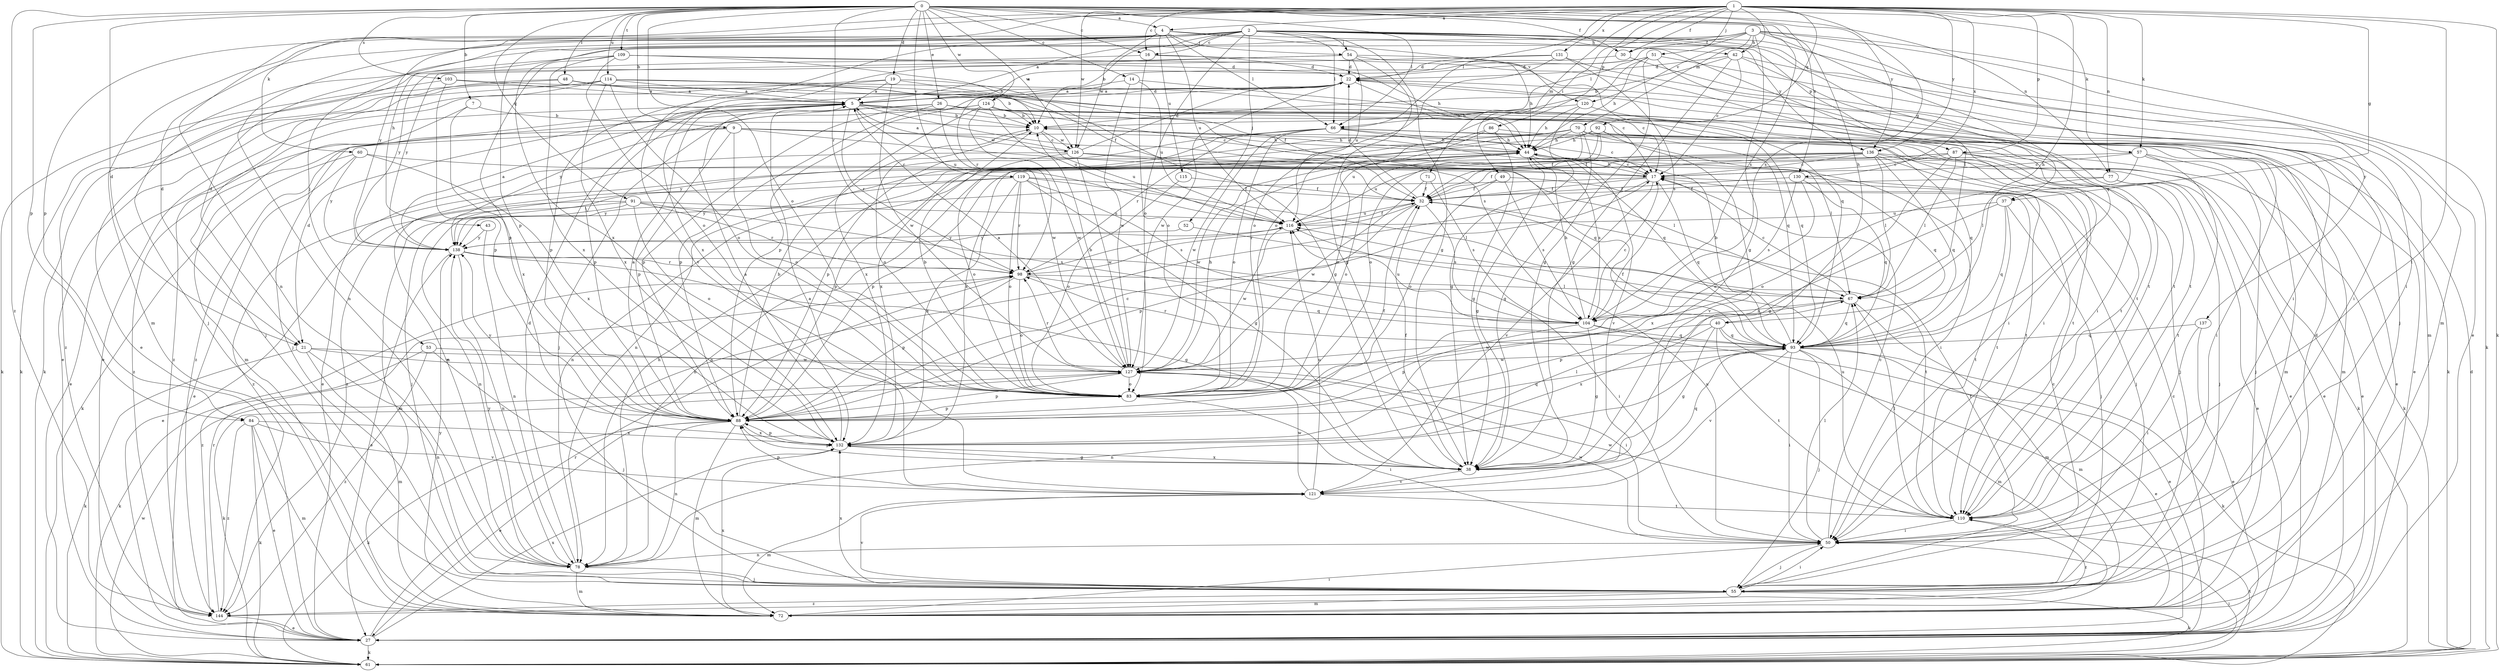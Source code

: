 strict digraph  {
0;
1;
2;
3;
4;
5;
7;
9;
10;
14;
16;
17;
19;
21;
22;
26;
27;
30;
32;
37;
38;
40;
42;
43;
44;
48;
49;
50;
51;
52;
53;
54;
55;
57;
60;
61;
66;
67;
70;
71;
72;
77;
78;
83;
84;
86;
87;
88;
91;
92;
93;
98;
103;
104;
109;
110;
114;
115;
116;
119;
120;
121;
124;
126;
127;
130;
131;
132;
136;
137;
138;
144;
0 -> 4  [label=a];
0 -> 7  [label=b];
0 -> 9  [label=b];
0 -> 14  [label=c];
0 -> 16  [label=c];
0 -> 19  [label=d];
0 -> 21  [label=d];
0 -> 26  [label=e];
0 -> 30  [label=f];
0 -> 40  [label=h];
0 -> 48  [label=i];
0 -> 57  [label=k];
0 -> 66  [label=l];
0 -> 77  [label=n];
0 -> 83  [label=o];
0 -> 84  [label=p];
0 -> 91  [label=q];
0 -> 98  [label=r];
0 -> 103  [label=s];
0 -> 104  [label=s];
0 -> 109  [label=t];
0 -> 114  [label=u];
0 -> 119  [label=v];
0 -> 124  [label=w];
0 -> 126  [label=w];
0 -> 130  [label=x];
0 -> 136  [label=y];
0 -> 144  [label=z];
1 -> 4  [label=a];
1 -> 16  [label=c];
1 -> 30  [label=f];
1 -> 37  [label=g];
1 -> 40  [label=h];
1 -> 49  [label=i];
1 -> 51  [label=j];
1 -> 57  [label=k];
1 -> 60  [label=k];
1 -> 61  [label=k];
1 -> 66  [label=l];
1 -> 70  [label=m];
1 -> 71  [label=m];
1 -> 77  [label=n];
1 -> 78  [label=n];
1 -> 84  [label=p];
1 -> 86  [label=p];
1 -> 87  [label=p];
1 -> 92  [label=q];
1 -> 104  [label=s];
1 -> 110  [label=t];
1 -> 126  [label=w];
1 -> 130  [label=x];
1 -> 131  [label=x];
1 -> 136  [label=y];
2 -> 5  [label=a];
2 -> 10  [label=b];
2 -> 16  [label=c];
2 -> 21  [label=d];
2 -> 37  [label=g];
2 -> 38  [label=g];
2 -> 42  [label=h];
2 -> 52  [label=j];
2 -> 53  [label=j];
2 -> 54  [label=j];
2 -> 66  [label=l];
2 -> 72  [label=m];
2 -> 78  [label=n];
2 -> 83  [label=o];
2 -> 87  [label=p];
2 -> 88  [label=p];
2 -> 132  [label=x];
2 -> 136  [label=y];
2 -> 137  [label=y];
3 -> 21  [label=d];
3 -> 27  [label=e];
3 -> 30  [label=f];
3 -> 38  [label=g];
3 -> 42  [label=h];
3 -> 43  [label=h];
3 -> 50  [label=i];
3 -> 61  [label=k];
3 -> 66  [label=l];
3 -> 93  [label=q];
3 -> 120  [label=v];
4 -> 54  [label=j];
4 -> 66  [label=l];
4 -> 67  [label=l];
4 -> 72  [label=m];
4 -> 115  [label=u];
4 -> 116  [label=u];
4 -> 120  [label=v];
4 -> 121  [label=v];
4 -> 126  [label=w];
4 -> 138  [label=y];
5 -> 10  [label=b];
5 -> 17  [label=c];
5 -> 21  [label=d];
5 -> 22  [label=d];
5 -> 50  [label=i];
5 -> 55  [label=j];
5 -> 88  [label=p];
5 -> 93  [label=q];
5 -> 98  [label=r];
5 -> 116  [label=u];
5 -> 144  [label=z];
7 -> 10  [label=b];
7 -> 72  [label=m];
7 -> 132  [label=x];
9 -> 27  [label=e];
9 -> 44  [label=h];
9 -> 83  [label=o];
9 -> 88  [label=p];
9 -> 93  [label=q];
9 -> 126  [label=w];
9 -> 144  [label=z];
10 -> 44  [label=h];
10 -> 83  [label=o];
10 -> 93  [label=q];
10 -> 116  [label=u];
10 -> 126  [label=w];
14 -> 5  [label=a];
14 -> 17  [label=c];
14 -> 116  [label=u];
14 -> 127  [label=w];
16 -> 22  [label=d];
16 -> 27  [label=e];
16 -> 83  [label=o];
16 -> 110  [label=t];
17 -> 32  [label=f];
17 -> 44  [label=h];
17 -> 78  [label=n];
17 -> 93  [label=q];
17 -> 121  [label=v];
17 -> 138  [label=y];
19 -> 5  [label=a];
19 -> 27  [label=e];
19 -> 32  [label=f];
19 -> 38  [label=g];
19 -> 88  [label=p];
19 -> 127  [label=w];
21 -> 50  [label=i];
21 -> 61  [label=k];
21 -> 72  [label=m];
21 -> 78  [label=n];
21 -> 127  [label=w];
22 -> 5  [label=a];
22 -> 44  [label=h];
22 -> 61  [label=k];
22 -> 88  [label=p];
22 -> 127  [label=w];
26 -> 10  [label=b];
26 -> 55  [label=j];
26 -> 88  [label=p];
26 -> 93  [label=q];
26 -> 110  [label=t];
26 -> 127  [label=w];
26 -> 144  [label=z];
27 -> 61  [label=k];
27 -> 98  [label=r];
27 -> 132  [label=x];
30 -> 5  [label=a];
30 -> 55  [label=j];
32 -> 22  [label=d];
32 -> 88  [label=p];
32 -> 98  [label=r];
32 -> 104  [label=s];
32 -> 116  [label=u];
37 -> 55  [label=j];
37 -> 93  [label=q];
37 -> 110  [label=t];
37 -> 116  [label=u];
37 -> 132  [label=x];
38 -> 32  [label=f];
38 -> 88  [label=p];
38 -> 93  [label=q];
38 -> 121  [label=v];
38 -> 132  [label=x];
40 -> 38  [label=g];
40 -> 72  [label=m];
40 -> 93  [label=q];
40 -> 110  [label=t];
40 -> 127  [label=w];
40 -> 132  [label=x];
42 -> 10  [label=b];
42 -> 17  [label=c];
42 -> 22  [label=d];
42 -> 38  [label=g];
42 -> 72  [label=m];
42 -> 110  [label=t];
43 -> 78  [label=n];
43 -> 138  [label=y];
44 -> 17  [label=c];
44 -> 38  [label=g];
44 -> 83  [label=o];
44 -> 88  [label=p];
44 -> 93  [label=q];
44 -> 104  [label=s];
44 -> 121  [label=v];
44 -> 127  [label=w];
48 -> 5  [label=a];
48 -> 10  [label=b];
48 -> 61  [label=k];
48 -> 104  [label=s];
48 -> 144  [label=z];
49 -> 32  [label=f];
49 -> 83  [label=o];
49 -> 104  [label=s];
49 -> 110  [label=t];
50 -> 17  [label=c];
50 -> 55  [label=j];
50 -> 67  [label=l];
50 -> 78  [label=n];
50 -> 116  [label=u];
50 -> 127  [label=w];
51 -> 22  [label=d];
51 -> 38  [label=g];
51 -> 44  [label=h];
51 -> 50  [label=i];
51 -> 83  [label=o];
51 -> 98  [label=r];
51 -> 110  [label=t];
52 -> 110  [label=t];
52 -> 138  [label=y];
53 -> 55  [label=j];
53 -> 61  [label=k];
53 -> 127  [label=w];
53 -> 144  [label=z];
54 -> 22  [label=d];
54 -> 38  [label=g];
54 -> 44  [label=h];
54 -> 93  [label=q];
54 -> 116  [label=u];
54 -> 132  [label=x];
54 -> 138  [label=y];
55 -> 17  [label=c];
55 -> 22  [label=d];
55 -> 32  [label=f];
55 -> 50  [label=i];
55 -> 61  [label=k];
55 -> 72  [label=m];
55 -> 121  [label=v];
55 -> 132  [label=x];
55 -> 144  [label=z];
57 -> 17  [label=c];
57 -> 27  [label=e];
57 -> 55  [label=j];
57 -> 67  [label=l];
57 -> 110  [label=t];
57 -> 144  [label=z];
60 -> 17  [label=c];
60 -> 27  [label=e];
60 -> 61  [label=k];
60 -> 132  [label=x];
60 -> 138  [label=y];
61 -> 22  [label=d];
61 -> 50  [label=i];
61 -> 110  [label=t];
61 -> 127  [label=w];
66 -> 17  [label=c];
66 -> 27  [label=e];
66 -> 44  [label=h];
66 -> 72  [label=m];
66 -> 83  [label=o];
66 -> 88  [label=p];
66 -> 98  [label=r];
66 -> 110  [label=t];
66 -> 127  [label=w];
67 -> 17  [label=c];
67 -> 72  [label=m];
67 -> 88  [label=p];
67 -> 93  [label=q];
67 -> 104  [label=s];
70 -> 32  [label=f];
70 -> 38  [label=g];
70 -> 44  [label=h];
70 -> 50  [label=i];
70 -> 67  [label=l];
70 -> 78  [label=n];
70 -> 93  [label=q];
70 -> 132  [label=x];
70 -> 138  [label=y];
71 -> 32  [label=f];
71 -> 104  [label=s];
71 -> 127  [label=w];
72 -> 17  [label=c];
72 -> 50  [label=i];
72 -> 132  [label=x];
72 -> 138  [label=y];
77 -> 27  [label=e];
77 -> 32  [label=f];
77 -> 55  [label=j];
77 -> 83  [label=o];
78 -> 22  [label=d];
78 -> 44  [label=h];
78 -> 55  [label=j];
78 -> 72  [label=m];
78 -> 138  [label=y];
83 -> 10  [label=b];
83 -> 50  [label=i];
83 -> 88  [label=p];
84 -> 27  [label=e];
84 -> 61  [label=k];
84 -> 72  [label=m];
84 -> 121  [label=v];
84 -> 132  [label=x];
84 -> 144  [label=z];
86 -> 27  [label=e];
86 -> 38  [label=g];
86 -> 44  [label=h];
86 -> 83  [label=o];
86 -> 116  [label=u];
87 -> 17  [label=c];
87 -> 27  [label=e];
87 -> 38  [label=g];
87 -> 55  [label=j];
87 -> 61  [label=k];
87 -> 67  [label=l];
87 -> 78  [label=n];
87 -> 88  [label=p];
88 -> 5  [label=a];
88 -> 10  [label=b];
88 -> 17  [label=c];
88 -> 27  [label=e];
88 -> 32  [label=f];
88 -> 61  [label=k];
88 -> 72  [label=m];
88 -> 78  [label=n];
88 -> 93  [label=q];
88 -> 132  [label=x];
88 -> 138  [label=y];
91 -> 27  [label=e];
91 -> 72  [label=m];
91 -> 78  [label=n];
91 -> 83  [label=o];
91 -> 98  [label=r];
91 -> 104  [label=s];
91 -> 116  [label=u];
92 -> 32  [label=f];
92 -> 44  [label=h];
92 -> 72  [label=m];
92 -> 83  [label=o];
92 -> 121  [label=v];
92 -> 132  [label=x];
93 -> 10  [label=b];
93 -> 27  [label=e];
93 -> 32  [label=f];
93 -> 50  [label=i];
93 -> 55  [label=j];
93 -> 61  [label=k];
93 -> 72  [label=m];
93 -> 78  [label=n];
93 -> 98  [label=r];
93 -> 121  [label=v];
93 -> 127  [label=w];
98 -> 67  [label=l];
98 -> 83  [label=o];
98 -> 88  [label=p];
98 -> 93  [label=q];
98 -> 116  [label=u];
98 -> 144  [label=z];
103 -> 5  [label=a];
103 -> 61  [label=k];
103 -> 88  [label=p];
103 -> 110  [label=t];
104 -> 17  [label=c];
104 -> 27  [label=e];
104 -> 38  [label=g];
104 -> 44  [label=h];
104 -> 88  [label=p];
104 -> 93  [label=q];
104 -> 116  [label=u];
109 -> 10  [label=b];
109 -> 22  [label=d];
109 -> 44  [label=h];
109 -> 55  [label=j];
109 -> 83  [label=o];
109 -> 88  [label=p];
109 -> 132  [label=x];
110 -> 50  [label=i];
110 -> 67  [label=l];
110 -> 116  [label=u];
110 -> 127  [label=w];
110 -> 144  [label=z];
114 -> 5  [label=a];
114 -> 17  [label=c];
114 -> 27  [label=e];
114 -> 32  [label=f];
114 -> 50  [label=i];
114 -> 55  [label=j];
114 -> 61  [label=k];
114 -> 83  [label=o];
114 -> 132  [label=x];
115 -> 32  [label=f];
115 -> 83  [label=o];
116 -> 32  [label=f];
116 -> 127  [label=w];
116 -> 138  [label=y];
119 -> 32  [label=f];
119 -> 38  [label=g];
119 -> 55  [label=j];
119 -> 67  [label=l];
119 -> 83  [label=o];
119 -> 98  [label=r];
119 -> 104  [label=s];
119 -> 132  [label=x];
119 -> 138  [label=y];
120 -> 10  [label=b];
120 -> 27  [label=e];
120 -> 38  [label=g];
120 -> 44  [label=h];
121 -> 5  [label=a];
121 -> 72  [label=m];
121 -> 88  [label=p];
121 -> 110  [label=t];
121 -> 116  [label=u];
121 -> 127  [label=w];
124 -> 10  [label=b];
124 -> 17  [label=c];
124 -> 50  [label=i];
124 -> 88  [label=p];
124 -> 116  [label=u];
124 -> 127  [label=w];
124 -> 132  [label=x];
124 -> 138  [label=y];
126 -> 5  [label=a];
126 -> 22  [label=d];
126 -> 50  [label=i];
126 -> 67  [label=l];
126 -> 78  [label=n];
126 -> 83  [label=o];
126 -> 127  [label=w];
127 -> 5  [label=a];
127 -> 10  [label=b];
127 -> 44  [label=h];
127 -> 61  [label=k];
127 -> 83  [label=o];
127 -> 88  [label=p];
127 -> 98  [label=r];
130 -> 32  [label=f];
130 -> 55  [label=j];
130 -> 83  [label=o];
130 -> 93  [label=q];
130 -> 104  [label=s];
131 -> 22  [label=d];
131 -> 50  [label=i];
131 -> 83  [label=o];
131 -> 104  [label=s];
131 -> 138  [label=y];
132 -> 5  [label=a];
132 -> 38  [label=g];
132 -> 67  [label=l];
132 -> 88  [label=p];
136 -> 17  [label=c];
136 -> 27  [label=e];
136 -> 32  [label=f];
136 -> 61  [label=k];
136 -> 67  [label=l];
136 -> 78  [label=n];
136 -> 93  [label=q];
136 -> 110  [label=t];
136 -> 116  [label=u];
136 -> 144  [label=z];
137 -> 27  [label=e];
137 -> 50  [label=i];
137 -> 93  [label=q];
138 -> 5  [label=a];
138 -> 27  [label=e];
138 -> 38  [label=g];
138 -> 50  [label=i];
138 -> 78  [label=n];
138 -> 98  [label=r];
144 -> 27  [label=e];
144 -> 98  [label=r];
}
